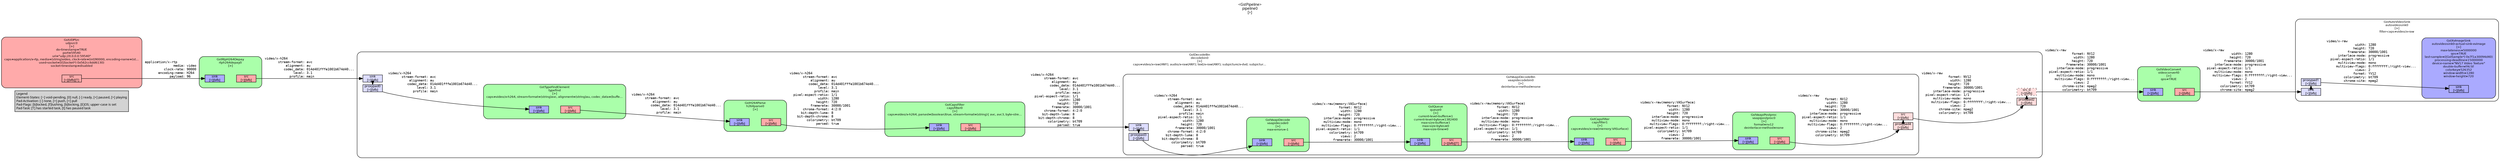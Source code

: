 digraph pipeline {
  rankdir=LR;
  fontname="sans";
  fontsize="10";
  labelloc=t;
  nodesep=.1;
  ranksep=.2;
  label="<GstPipeline>\npipeline0\n[>]";
  node [style="filled,rounded", shape=box, fontsize="9", fontname="sans", margin="0.0,0.0"];
  edge [labelfontsize="6", fontsize="9", fontname="monospace"];
  
  legend [
    pos="0,0!",
    margin="0.05,0.05",
    style="filled",
    label="Legend\lElement-States: [~] void-pending, [0] null, [-] ready, [=] paused, [>] playing\lPad-Activation: [-] none, [>] push, [<] pull\lPad-Flags: [b]locked, [f]lushing, [b]locking, [E]OS; upper-case is set\lPad-Task: [T] has started task, [t] has paused task\l",
  ];
  subgraph cluster_autovideosink0_0x562cc6db7060 {
    fontname="Bitstream Vera Sans";
    fontsize="8";
    style="filled,rounded";
    color=black;
    label="GstAutoVideoSink\nautovideosink0\n[>]\nfilter-caps=video/x-raw";
    subgraph cluster_autovideosink0_0x562cc6db7060_sink {
      label="";
      style="invis";
      _proxypad1_0x562cc6dac2f0 [color=black, fillcolor="#ddddff", label="proxypad1\n[>][bfb]", height="0.2", style="filled,solid"];
    autovideosink0_0x562cc6db7060_sink_0x562cc6da82c0 -> _proxypad1_0x562cc6dac2f0 [style=dashed, minlen=0]
      autovideosink0_0x562cc6db7060_sink_0x562cc6da82c0 [color=black, fillcolor="#ddddff", label="sink\n[>][bfb]", height="0.2", style="filled,solid"];
    }

    fillcolor="#ffffff";
    subgraph cluster_autovideosink0_actual_sink_xvimage_0x562cc6dc1f50 {
      fontname="Bitstream Vera Sans";
      fontsize="8";
      style="filled,rounded";
      color=black;
      label="GstXvImageSink\nautovideosink0-actual-sink-xvimage\n[>]\nmax-lateness=5000000\nqos=TRUE\nlast-sample=((GstSample*) 0x7f1a30094d40)\nprocessing-deadline=15000000\ndevice-name=\"NV17 Video Texture\"\ndouble-buffer=FALSE\ncolorkey=526352\nwindow-width=1280\nwindow-height=720";
      subgraph cluster_autovideosink0_actual_sink_xvimage_0x562cc6dc1f50_sink {
        label="";
        style="invis";
        autovideosink0_actual_sink_xvimage_0x562cc6dc1f50_sink_0x562cc6d83070 [color=black, fillcolor="#aaaaff", label="sink\n[>][bfb]", height="0.2", style="filled,solid"];
      }

      fillcolor="#aaaaff";
    }

    _proxypad1_0x562cc6dac2f0 -> autovideosink0_actual_sink_xvimage_0x562cc6dc1f50_sink_0x562cc6d83070 [label="video/x-raw\l               width: 1280\l              height: 720\l           framerate: 30000/1001\l      interlace-mode: progressive\l  pixel-aspect-ratio: 1/1\l      multiview-mode: mono\l     multiview-flags: 0:ffffffff:/right-view...\l               views: 2\l              format: YV12\l         colorimetry: bt709\l         chroma-site: mpeg2\l"]
  }

  subgraph cluster_videoconvert0_0x562cc6db48d0 {
    fontname="Bitstream Vera Sans";
    fontsize="8";
    style="filled,rounded";
    color=black;
    label="GstVideoConvert\nvideoconvert0\n[>]\nqos=TRUE";
    subgraph cluster_videoconvert0_0x562cc6db48d0_sink {
      label="";
      style="invis";
      videoconvert0_0x562cc6db48d0_sink_0x562cc6d82bd0 [color=black, fillcolor="#aaaaff", label="sink\n[>][bfb]", height="0.2", style="filled,solid"];
    }

    subgraph cluster_videoconvert0_0x562cc6db48d0_src {
      label="";
      style="invis";
      videoconvert0_0x562cc6db48d0_src_0x562cc6d82e20 [color=black, fillcolor="#ffaaaa", label="src\n[>][bfb]", height="0.2", style="filled,solid"];
    }

    videoconvert0_0x562cc6db48d0_sink_0x562cc6d82bd0 -> videoconvert0_0x562cc6db48d0_src_0x562cc6d82e20 [style="invis"];
    fillcolor="#aaffaa";
  }

  videoconvert0_0x562cc6db48d0_src_0x562cc6d82e20 -> autovideosink0_0x562cc6db7060_sink_0x562cc6da82c0 [label="video/x-raw\l               width: 1280\l              height: 720\l           framerate: 30000/1001\l      interlace-mode: progressive\l  pixel-aspect-ratio: 1/1\l      multiview-mode: mono\l     multiview-flags: 0:ffffffff:/right-view...\l               views: 2\l              format: YV12\l         colorimetry: bt709\l         chroma-site: mpeg2\l"]
  subgraph cluster_decodebin0_0x562cc6d9e060 {
    fontname="Bitstream Vera Sans";
    fontsize="8";
    style="filled,rounded";
    color=black;
    label="GstDecodeBin\ndecodebin0\n[>]\ncaps=video/x-raw(ANY); audio/x-raw(ANY); text/x-raw(ANY); subpicture/x-dvd; subpictur…";
    subgraph cluster_decodebin0_0x562cc6d9e060_sink {
      label="";
      style="invis";
      _proxypad0_0x562cc6dac090 [color=black, fillcolor="#ddddff", label="proxypad0\n[>][bfb]", height="0.2", style="filled,solid"];
    decodebin0_0x562cc6d9e060_sink_0x562cc6da8050 -> _proxypad0_0x562cc6dac090 [style=dashed, minlen=0]
      decodebin0_0x562cc6d9e060_sink_0x562cc6da8050 [color=black, fillcolor="#ddddff", label="sink\n[>][bfb]", height="0.2", style="filled,solid"];
    }

    subgraph cluster_decodebin0_0x562cc6d9e060_src {
      label="";
      style="invis";
      _proxypad2_0x562cc6daca10 [color=black, fillcolor="#ffdddd", label="proxypad2\n[>][bfb]", height="0.2", style="filled,solid"];
    _proxypad2_0x562cc6daca10 -> decodebin0_0x562cc6d9e060_src_0_0x562cc6d9ead0 [style=dashed, minlen=0]
      decodebin0_0x562cc6d9e060_src_0_0x562cc6d9ead0 [color=black, fillcolor="#ffdddd", label="src_0\n[>][bfb]", height="0.2", style="filled,dotted"];
    }

    decodebin0_0x562cc6d9e060_sink_0x562cc6da8050 -> decodebin0_0x562cc6d9e060_src_0_0x562cc6d9ead0 [style="invis"];
    fillcolor="#ffffff";
    subgraph cluster_vaapidecodebin0_0x7f1a301bc150 {
      fontname="Bitstream Vera Sans";
      fontsize="8";
      style="filled,rounded";
      color=black;
      label="GstVaapiDecodeBin\nvaapidecodebin0\n[>]\ndeinterlace-method=none";
      subgraph cluster_vaapidecodebin0_0x7f1a301bc150_sink {
        label="";
        style="invis";
        _proxypad3_0x562cc6dacc70 [color=black, fillcolor="#ddddff", label="proxypad3\n[>][bfb]", height="0.2", style="filled,solid"];
      vaapidecodebin0_0x7f1a301bc150_sink_0x562cc6da8a10 -> _proxypad3_0x562cc6dacc70 [style=dashed, minlen=0]
        vaapidecodebin0_0x7f1a301bc150_sink_0x562cc6da8a10 [color=black, fillcolor="#ddddff", label="sink\n[>][bfb]", height="0.2", style="filled,solid"];
      }

      subgraph cluster_vaapidecodebin0_0x7f1a301bc150_src {
        label="";
        style="invis";
        _proxypad4_0x562cc6daced0 [color=black, fillcolor="#ffdddd", label="proxypad4\n[>][bfb]", height="0.2", style="filled,solid"];
      _proxypad4_0x562cc6daced0 -> vaapidecodebin0_0x7f1a301bc150_src_0x562cc6da8c80 [style=dashed, minlen=0]
        vaapidecodebin0_0x7f1a301bc150_src_0x562cc6da8c80 [color=black, fillcolor="#ffdddd", label="src\n[>][bfb]", height="0.2", style="filled,solid"];
      }

      vaapidecodebin0_0x7f1a301bc150_sink_0x562cc6da8a10 -> vaapidecodebin0_0x7f1a301bc150_src_0x562cc6da8c80 [style="invis"];
      fillcolor="#ffffff";
      subgraph cluster_vaapipostproc0_0x7f1a30144980 {
        fontname="Bitstream Vera Sans";
        fontsize="8";
        style="filled,rounded";
        color=black;
        label="GstVaapiPostproc\nvaapipostproc0\n[>]\nformat=nv12\ndeinterlace-method=none";
        subgraph cluster_vaapipostproc0_0x7f1a30144980_sink {
          label="";
          style="invis";
          vaapipostproc0_0x7f1a30144980_sink_0x7f1a30198c90 [color=black, fillcolor="#aaaaff", label="sink\n[>][bfb]", height="0.2", style="filled,solid"];
        }

        subgraph cluster_vaapipostproc0_0x7f1a30144980_src {
          label="";
          style="invis";
          vaapipostproc0_0x7f1a30144980_src_0x7f1a30198ee0 [color=black, fillcolor="#ffaaaa", label="src\n[>][bfb]", height="0.2", style="filled,solid"];
        }

        vaapipostproc0_0x7f1a30144980_sink_0x7f1a30198c90 -> vaapipostproc0_0x7f1a30144980_src_0x7f1a30198ee0 [style="invis"];
        fillcolor="#aaffaa";
      }

      vaapipostproc0_0x7f1a30144980_src_0x7f1a30198ee0 -> _proxypad4_0x562cc6daced0 [label="video/x-raw\l              format: NV12\l               width: 1280\l              height: 720\l           framerate: 30000/1001\l      interlace-mode: progressive\l  pixel-aspect-ratio: 1/1\l      multiview-mode: mono\l     multiview-flags: 0:ffffffff:/right-view...\l               views: 2\l         chroma-site: mpeg2\l         colorimetry: bt709\l"]
      subgraph cluster_capsfilter1_0x7f1a30092680 {
        fontname="Bitstream Vera Sans";
        fontsize="8";
        style="filled,rounded";
        color=black;
        label="GstCapsFilter\ncapsfilter1\n[>]\ncaps=video/x-raw(memory:VASurface)";
        subgraph cluster_capsfilter1_0x7f1a30092680_sink {
          label="";
          style="invis";
          capsfilter1_0x7f1a30092680_sink_0x7f1a301987f0 [color=black, fillcolor="#aaaaff", label="sink\n[>][bfb]", height="0.2", style="filled,solid"];
        }

        subgraph cluster_capsfilter1_0x7f1a30092680_src {
          label="";
          style="invis";
          capsfilter1_0x7f1a30092680_src_0x7f1a30198a40 [color=black, fillcolor="#ffaaaa", label="src\n[>][bfb]", height="0.2", style="filled,solid"];
        }

        capsfilter1_0x7f1a30092680_sink_0x7f1a301987f0 -> capsfilter1_0x7f1a30092680_src_0x7f1a30198a40 [style="invis"];
        fillcolor="#aaffaa";
      }

      capsfilter1_0x7f1a30092680_src_0x7f1a30198a40 -> vaapipostproc0_0x7f1a30144980_sink_0x7f1a30198c90 [label="video/x-raw(memory:VASurface)\l              format: NV12\l               width: 1280\l              height: 720\l      interlace-mode: progressive\l      multiview-mode: mono\l     multiview-flags: 0:ffffffff:/right-view...\l  pixel-aspect-ratio: 1/1\l         colorimetry: bt709\l               views: 2\l           framerate: 30000/1001\l"]
      subgraph cluster_queue0_0x7f1a30150050 {
        fontname="Bitstream Vera Sans";
        fontsize="8";
        style="filled,rounded";
        color=black;
        label="GstQueue\nqueue0\n[>]\ncurrent-level-buffers=1\ncurrent-level-bytes=1382400\nmax-size-buffers=1\nmax-size-bytes=0\nmax-size-time=0";
        subgraph cluster_queue0_0x7f1a30150050_sink {
          label="";
          style="invis";
          queue0_0x7f1a30150050_sink_0x7f1a30198350 [color=black, fillcolor="#aaaaff", label="sink\n[>][bfb]", height="0.2", style="filled,solid"];
        }

        subgraph cluster_queue0_0x7f1a30150050_src {
          label="";
          style="invis";
          queue0_0x7f1a30150050_src_0x7f1a301985a0 [color=black, fillcolor="#ffaaaa", label="src\n[>][bfb][T]", height="0.2", style="filled,solid"];
        }

        queue0_0x7f1a30150050_sink_0x7f1a30198350 -> queue0_0x7f1a30150050_src_0x7f1a301985a0 [style="invis"];
        fillcolor="#aaffaa";
      }

      queue0_0x7f1a30150050_src_0x7f1a301985a0 -> capsfilter1_0x7f1a30092680_sink_0x7f1a301987f0 [label="video/x-raw(memory:VASurface)\l              format: NV12\l               width: 1280\l              height: 720\l      interlace-mode: progressive\l      multiview-mode: mono\l     multiview-flags: 0:ffffffff:/right-view...\l  pixel-aspect-ratio: 1/1\l         colorimetry: bt709\l               views: 2\l           framerate: 30000/1001\l"]
      subgraph cluster_vaapidecode0_0x7f1a30276a60 {
        fontname="Bitstream Vera Sans";
        fontsize="8";
        style="filled,rounded";
        color=black;
        label="GstVaapiDecode\nvaapidecode0\n[>]\nmax-errors=-1";
        subgraph cluster_vaapidecode0_0x7f1a30276a60_sink {
          label="";
          style="invis";
          vaapidecode0_0x7f1a30276a60_sink_0x562cc6d83c00 [color=black, fillcolor="#aaaaff", label="sink\n[>][bfb]", height="0.2", style="filled,solid"];
        }

        subgraph cluster_vaapidecode0_0x7f1a30276a60_src {
          label="";
          style="invis";
          vaapidecode0_0x7f1a30276a60_src_0x7f1a30198100 [color=black, fillcolor="#ffaaaa", label="src\n[>][bfb]", height="0.2", style="filled,solid"];
        }

        vaapidecode0_0x7f1a30276a60_sink_0x562cc6d83c00 -> vaapidecode0_0x7f1a30276a60_src_0x7f1a30198100 [style="invis"];
        fillcolor="#aaffaa";
      }

      _proxypad3_0x562cc6dacc70 -> vaapidecode0_0x7f1a30276a60_sink_0x562cc6d83c00 [label="video/x-h264\l       stream-format: avc\l           alignment: au\l          codec_data: 014d401fffe1001b674d40...\l               level: 3.1\l             profile: main\l  pixel-aspect-ratio: 1/1\l               width: 1280\l              height: 720\l           framerate: 30000/1001\l       chroma-format: 4:2:0\l      bit-depth-luma: 8\l    bit-depth-chroma: 8\l         colorimetry: bt709\l              parsed: true\l"]
      vaapidecode0_0x7f1a30276a60_src_0x7f1a30198100 -> queue0_0x7f1a30150050_sink_0x7f1a30198350 [label="video/x-raw(memory:VASurface)\l              format: NV12\l               width: 1280\l              height: 720\l      interlace-mode: progressive\l      multiview-mode: mono\l     multiview-flags: 0:ffffffff:/right-view...\l  pixel-aspect-ratio: 1/1\l         colorimetry: bt709\l               views: 2\l           framerate: 30000/1001\l"]
    }

    vaapidecodebin0_0x7f1a301bc150_src_0x562cc6da8c80 -> _proxypad2_0x562cc6daca10 [label="video/x-raw\l              format: NV12\l               width: 1280\l              height: 720\l           framerate: 30000/1001\l      interlace-mode: progressive\l  pixel-aspect-ratio: 1/1\l      multiview-mode: mono\l     multiview-flags: 0:ffffffff:/right-view...\l               views: 2\l         chroma-site: mpeg2\l         colorimetry: bt709\l"]
    subgraph cluster_capsfilter0_0x7f1a30092340 {
      fontname="Bitstream Vera Sans";
      fontsize="8";
      style="filled,rounded";
      color=black;
      label="GstCapsFilter\ncapsfilter0\n[>]\ncaps=video/x-h264, parsed=(boolean)true, stream-format=(string){ avc, avc3, byte-stre…";
      subgraph cluster_capsfilter0_0x7f1a30092340_sink {
        label="";
        style="invis";
        capsfilter0_0x7f1a30092340_sink_0x562cc6d83760 [color=black, fillcolor="#aaaaff", label="sink\n[>][bfb]", height="0.2", style="filled,solid"];
      }

      subgraph cluster_capsfilter0_0x7f1a30092340_src {
        label="";
        style="invis";
        capsfilter0_0x7f1a30092340_src_0x562cc6d839b0 [color=black, fillcolor="#ffaaaa", label="src\n[>][bfb]", height="0.2", style="filled,solid"];
      }

      capsfilter0_0x7f1a30092340_sink_0x562cc6d83760 -> capsfilter0_0x7f1a30092340_src_0x562cc6d839b0 [style="invis"];
      fillcolor="#aaffaa";
    }

    capsfilter0_0x7f1a30092340_src_0x562cc6d839b0 -> vaapidecodebin0_0x7f1a301bc150_sink_0x562cc6da8a10 [label="video/x-h264\l       stream-format: avc\l           alignment: au\l          codec_data: 014d401fffe1001b674d40...\l               level: 3.1\l             profile: main\l  pixel-aspect-ratio: 1/1\l               width: 1280\l              height: 720\l           framerate: 30000/1001\l       chroma-format: 4:2:0\l      bit-depth-luma: 8\l    bit-depth-chroma: 8\l         colorimetry: bt709\l              parsed: true\l"]
    subgraph cluster_h264parse0_0x7f1a3008b690 {
      fontname="Bitstream Vera Sans";
      fontsize="8";
      style="filled,rounded";
      color=black;
      label="GstH264Parse\nh264parse0\n[>]";
      subgraph cluster_h264parse0_0x7f1a3008b690_sink {
        label="";
        style="invis";
        h264parse0_0x7f1a3008b690_sink_0x562cc6d832c0 [color=black, fillcolor="#aaaaff", label="sink\n[>][bfb]", height="0.2", style="filled,solid"];
      }

      subgraph cluster_h264parse0_0x7f1a3008b690_src {
        label="";
        style="invis";
        h264parse0_0x7f1a3008b690_src_0x562cc6d83510 [color=black, fillcolor="#ffaaaa", label="src\n[>][bfb]", height="0.2", style="filled,solid"];
      }

      h264parse0_0x7f1a3008b690_sink_0x562cc6d832c0 -> h264parse0_0x7f1a3008b690_src_0x562cc6d83510 [style="invis"];
      fillcolor="#aaffaa";
    }

    h264parse0_0x7f1a3008b690_src_0x562cc6d83510 -> capsfilter0_0x7f1a30092340_sink_0x562cc6d83760 [label="video/x-h264\l       stream-format: avc\l           alignment: au\l          codec_data: 014d401fffe1001b674d40...\l               level: 3.1\l             profile: main\l  pixel-aspect-ratio: 1/1\l               width: 1280\l              height: 720\l           framerate: 30000/1001\l       chroma-format: 4:2:0\l      bit-depth-luma: 8\l    bit-depth-chroma: 8\l         colorimetry: bt709\l              parsed: true\l"]
    subgraph cluster_typefind_0x562cc6da40c0 {
      fontname="Bitstream Vera Sans";
      fontsize="8";
      style="filled,rounded";
      color=black;
      label="GstTypeFindElement\ntypefind\n[>]\ncaps=video/x-h264, stream-format=(string)avc, alignment=(string)au, codec_data=(buffe…";
      subgraph cluster_typefind_0x562cc6da40c0_sink {
        label="";
        style="invis";
        typefind_0x562cc6da40c0_sink_0x562cc6d82730 [color=black, fillcolor="#aaaaff", label="sink\n[>][bfb]", height="0.2", style="filled,solid"];
      }

      subgraph cluster_typefind_0x562cc6da40c0_src {
        label="";
        style="invis";
        typefind_0x562cc6da40c0_src_0x562cc6d82980 [color=black, fillcolor="#ffaaaa", label="src\n[>][bfb]", height="0.2", style="filled,solid"];
      }

      typefind_0x562cc6da40c0_sink_0x562cc6d82730 -> typefind_0x562cc6da40c0_src_0x562cc6d82980 [style="invis"];
      fillcolor="#aaffaa";
    }

    _proxypad0_0x562cc6dac090 -> typefind_0x562cc6da40c0_sink_0x562cc6d82730 [label="video/x-h264\l       stream-format: avc\l           alignment: au\l          codec_data: 014d401fffe1001b674d40...\l               level: 3.1\l             profile: main\l"]
    typefind_0x562cc6da40c0_src_0x562cc6d82980 -> h264parse0_0x7f1a3008b690_sink_0x562cc6d832c0 [label="video/x-h264\l       stream-format: avc\l           alignment: au\l          codec_data: 014d401fffe1001b674d40...\l               level: 3.1\l             profile: main\l"]
  }

  decodebin0_0x562cc6d9e060_src_0_0x562cc6d9ead0 -> videoconvert0_0x562cc6db48d0_sink_0x562cc6d82bd0 [label="video/x-raw\l              format: NV12\l               width: 1280\l              height: 720\l           framerate: 30000/1001\l      interlace-mode: progressive\l  pixel-aspect-ratio: 1/1\l      multiview-mode: mono\l     multiview-flags: 0:ffffffff:/right-view...\l               views: 2\l         chroma-site: mpeg2\l         colorimetry: bt709\l"]
  subgraph cluster_rtph264depay0_0x562cc6d92330 {
    fontname="Bitstream Vera Sans";
    fontsize="8";
    style="filled,rounded";
    color=black;
    label="GstRtpH264Depay\nrtph264depay0\n[>]";
    subgraph cluster_rtph264depay0_0x562cc6d92330_sink {
      label="";
      style="invis";
      rtph264depay0_0x562cc6d92330_sink_0x562cc6d82290 [color=black, fillcolor="#aaaaff", label="sink\n[>][bfb]", height="0.2", style="filled,solid"];
    }

    subgraph cluster_rtph264depay0_0x562cc6d92330_src {
      label="";
      style="invis";
      rtph264depay0_0x562cc6d92330_src_0x562cc6d824e0 [color=black, fillcolor="#ffaaaa", label="src\n[>][bfb]", height="0.2", style="filled,solid"];
    }

    rtph264depay0_0x562cc6d92330_sink_0x562cc6d82290 -> rtph264depay0_0x562cc6d92330_src_0x562cc6d824e0 [style="invis"];
    fillcolor="#aaffaa";
  }

  rtph264depay0_0x562cc6d92330_src_0x562cc6d824e0 -> decodebin0_0x562cc6d9e060_sink_0x562cc6da8050 [label="video/x-h264\l       stream-format: avc\l           alignment: au\l          codec_data: 014d401fffe1001b674d40...\l               level: 3.1\l             profile: main\l"]
  subgraph cluster_udpsrc0_0x562cc6d805d0 {
    fontname="Bitstream Vera Sans";
    fontsize="8";
    style="filled,rounded";
    color=black;
    label="GstUDPSrc\nudpsrc0\n[>]\ndo-timestamp=TRUE\nport=59540\nuri=\"udp://0.0.0.0:59540\"\ncaps=application/x-rtp, media=(string)video, clock-rate=(int)90000, encoding-name=(st…\nused-socket=((GSocket*) 0x562cc6dd6130)\nsocket-timestamp=disabled";
    subgraph cluster_udpsrc0_0x562cc6d805d0_src {
      label="";
      style="invis";
      udpsrc0_0x562cc6d805d0_src_0x562cc6d82040 [color=black, fillcolor="#ffaaaa", label="src\n[>][bfb][T]", height="0.2", style="filled,solid"];
    }

    fillcolor="#ffaaaa";
  }

  udpsrc0_0x562cc6d805d0_src_0x562cc6d82040 -> rtph264depay0_0x562cc6d92330_sink_0x562cc6d82290 [label="application/x-rtp\l               media: video\l          clock-rate: 90000\l       encoding-name: H264\l             payload: 96\l"]
}
